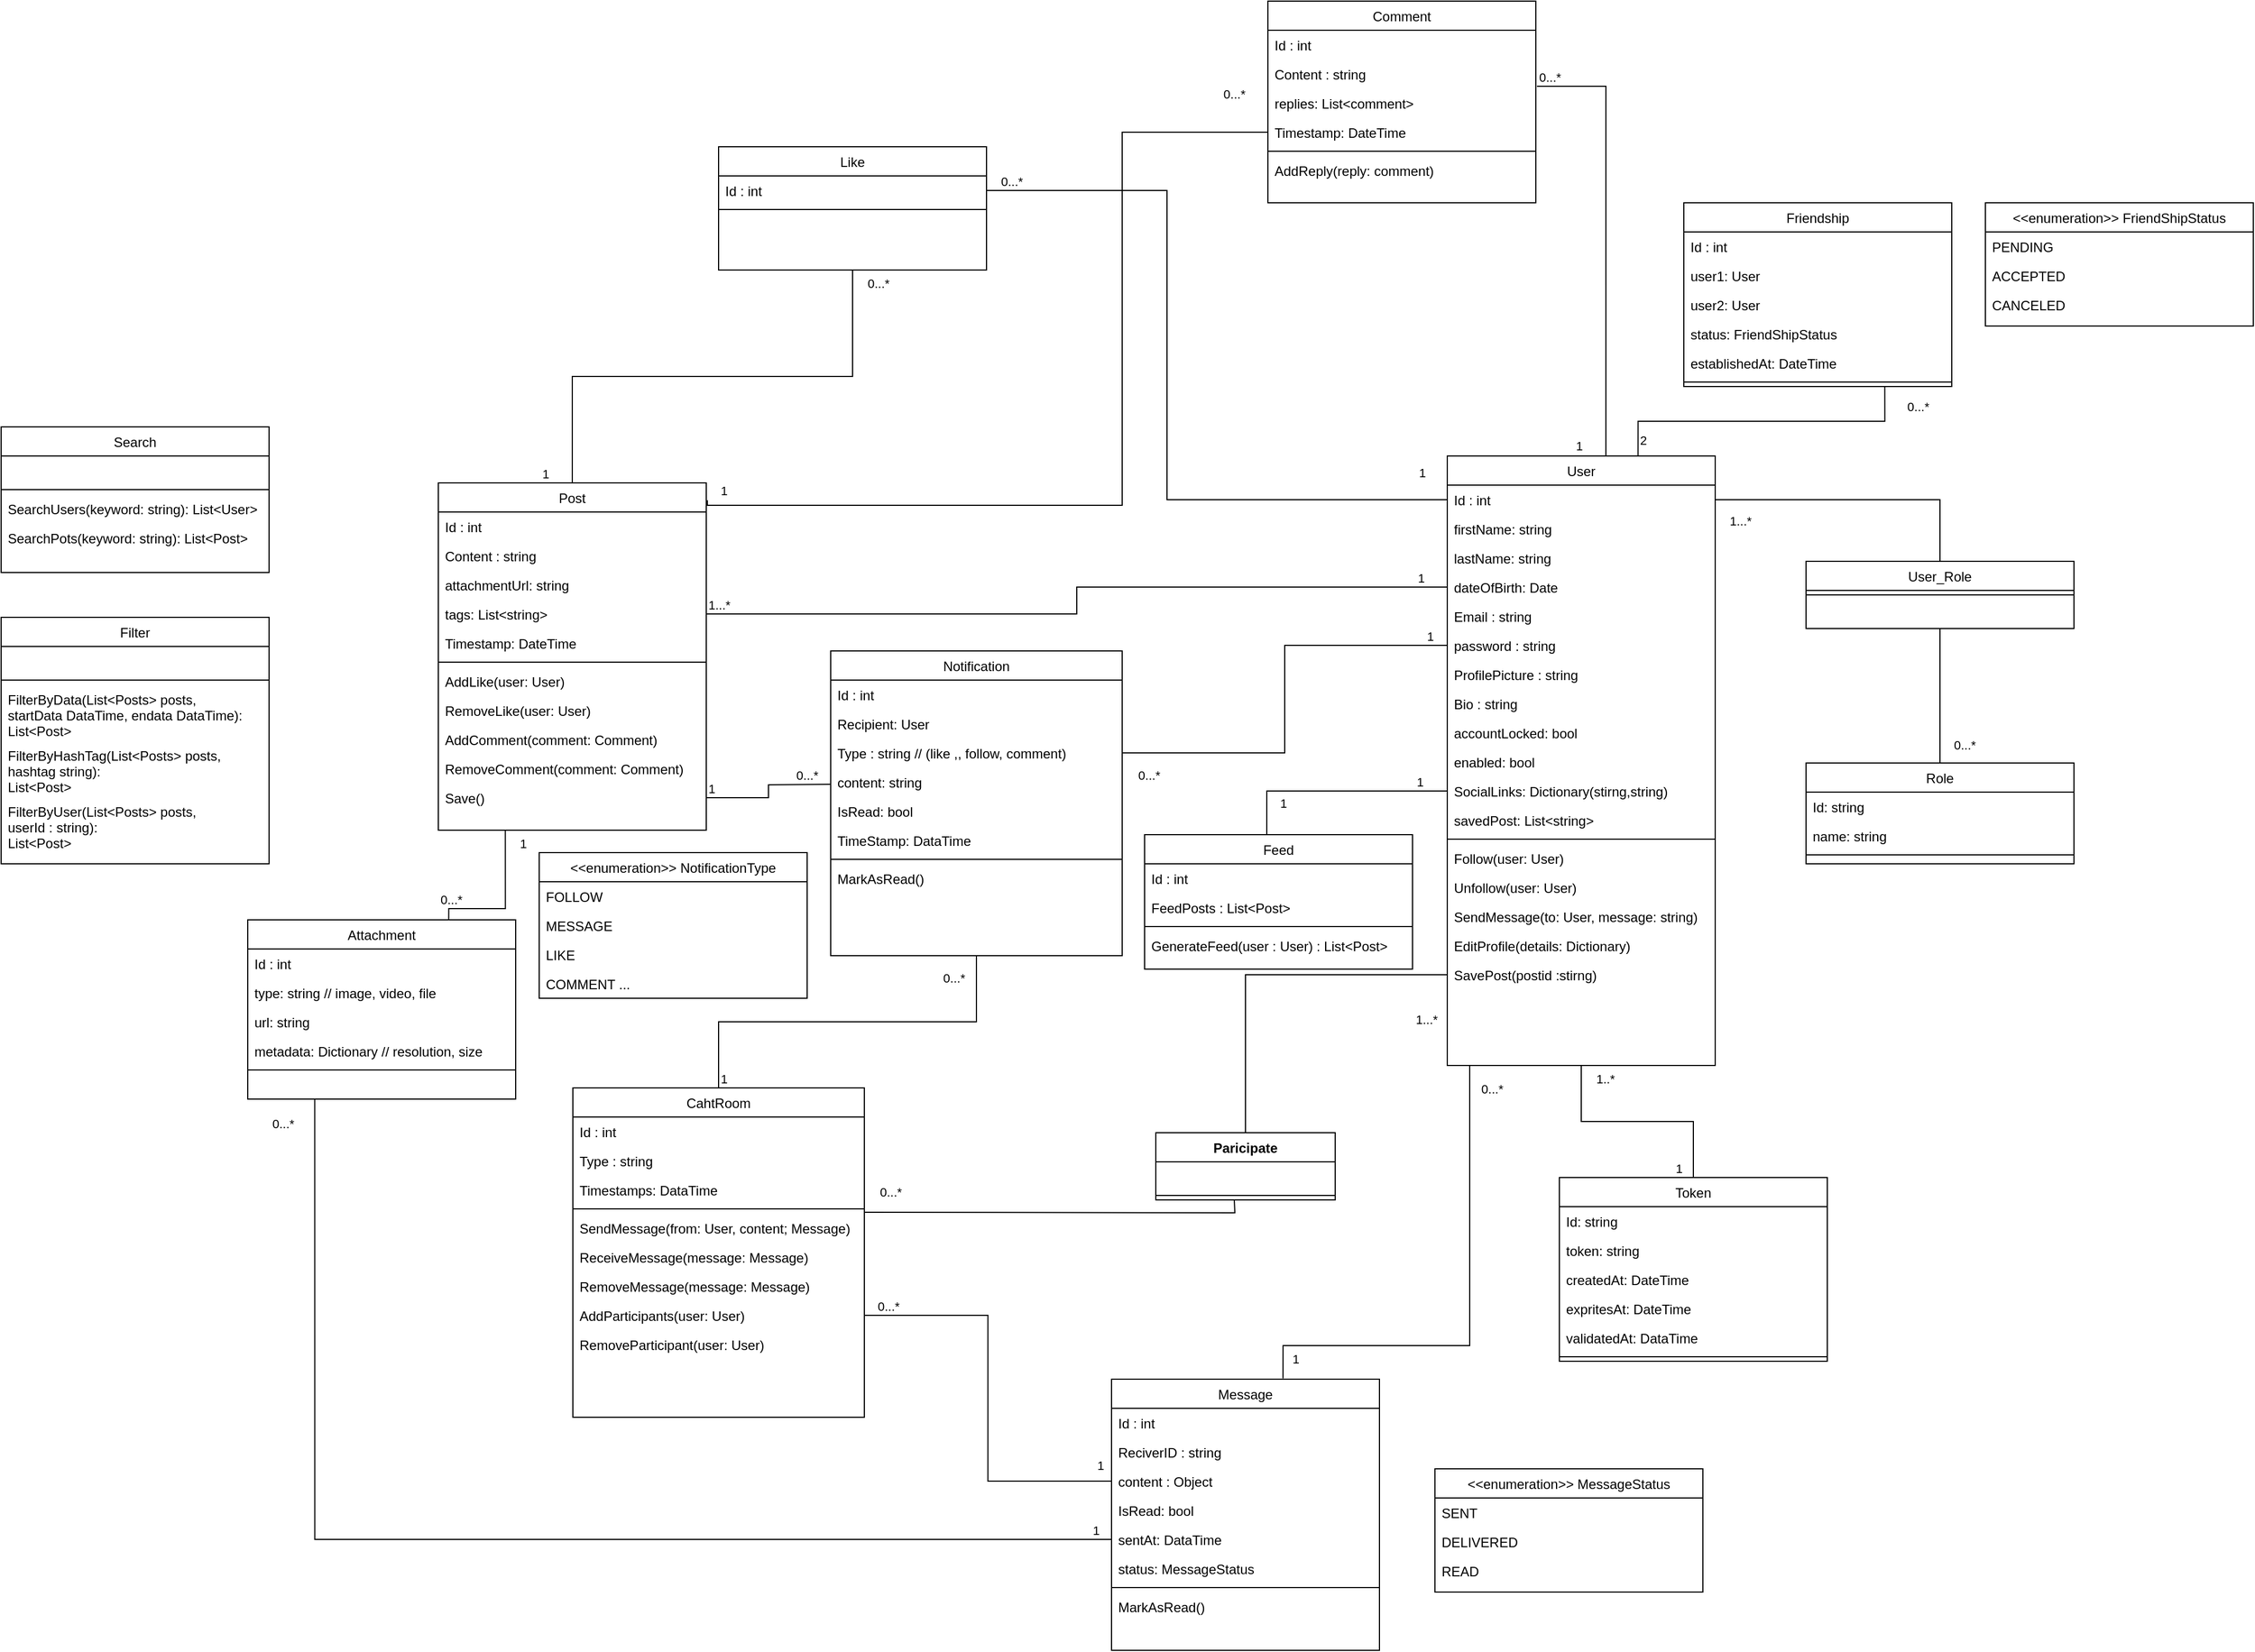 <mxfile version="24.6.4" type="device">
  <diagram id="C5RBs43oDa-KdzZeNtuy" name="Page-1">
    <mxGraphModel dx="2354" dy="1588" grid="1" gridSize="10" guides="1" tooltips="1" connect="1" arrows="1" fold="1" page="1" pageScale="1" pageWidth="827" pageHeight="1169" math="0" shadow="0">
      <root>
        <mxCell id="WIyWlLk6GJQsqaUBKTNV-0" />
        <mxCell id="WIyWlLk6GJQsqaUBKTNV-1" parent="WIyWlLk6GJQsqaUBKTNV-0" />
        <mxCell id="zkfFHV4jXpPFQw0GAbJ--0" value="User" style="swimlane;fontStyle=0;align=center;verticalAlign=top;childLayout=stackLayout;horizontal=1;startSize=26;horizontalStack=0;resizeParent=1;resizeLast=0;collapsible=1;marginBottom=0;rounded=0;shadow=0;strokeWidth=1;" parent="WIyWlLk6GJQsqaUBKTNV-1" vertex="1">
          <mxGeometry x="190" y="36" width="239" height="544" as="geometry">
            <mxRectangle x="230" y="140" width="160" height="26" as="alternateBounds" />
          </mxGeometry>
        </mxCell>
        <mxCell id="zkfFHV4jXpPFQw0GAbJ--1" value="Id : int" style="text;align=left;verticalAlign=top;spacingLeft=4;spacingRight=4;overflow=hidden;rotatable=0;points=[[0,0.5],[1,0.5]];portConstraint=eastwest;" parent="zkfFHV4jXpPFQw0GAbJ--0" vertex="1">
          <mxGeometry y="26" width="239" height="26" as="geometry" />
        </mxCell>
        <mxCell id="oME-vHjYG33nbW_-eXSs-125" value="firstName: string" style="text;align=left;verticalAlign=top;spacingLeft=4;spacingRight=4;overflow=hidden;rotatable=0;points=[[0,0.5],[1,0.5]];portConstraint=eastwest;rounded=0;shadow=0;html=0;" parent="zkfFHV4jXpPFQw0GAbJ--0" vertex="1">
          <mxGeometry y="52" width="239" height="26" as="geometry" />
        </mxCell>
        <mxCell id="oME-vHjYG33nbW_-eXSs-124" value="lastName: string" style="text;align=left;verticalAlign=top;spacingLeft=4;spacingRight=4;overflow=hidden;rotatable=0;points=[[0,0.5],[1,0.5]];portConstraint=eastwest;rounded=0;shadow=0;html=0;" parent="zkfFHV4jXpPFQw0GAbJ--0" vertex="1">
          <mxGeometry y="78" width="239" height="26" as="geometry" />
        </mxCell>
        <mxCell id="oME-vHjYG33nbW_-eXSs-126" value="dateOfBirth: Date" style="text;align=left;verticalAlign=top;spacingLeft=4;spacingRight=4;overflow=hidden;rotatable=0;points=[[0,0.5],[1,0.5]];portConstraint=eastwest;rounded=0;shadow=0;html=0;" parent="zkfFHV4jXpPFQw0GAbJ--0" vertex="1">
          <mxGeometry y="104" width="239" height="26" as="geometry" />
        </mxCell>
        <mxCell id="zkfFHV4jXpPFQw0GAbJ--3" value="Email : string " style="text;align=left;verticalAlign=top;spacingLeft=4;spacingRight=4;overflow=hidden;rotatable=0;points=[[0,0.5],[1,0.5]];portConstraint=eastwest;rounded=0;shadow=0;html=0;" parent="zkfFHV4jXpPFQw0GAbJ--0" vertex="1">
          <mxGeometry y="130" width="239" height="26" as="geometry" />
        </mxCell>
        <mxCell id="oME-vHjYG33nbW_-eXSs-2" value="password : string " style="text;align=left;verticalAlign=top;spacingLeft=4;spacingRight=4;overflow=hidden;rotatable=0;points=[[0,0.5],[1,0.5]];portConstraint=eastwest;rounded=0;shadow=0;html=0;" parent="zkfFHV4jXpPFQw0GAbJ--0" vertex="1">
          <mxGeometry y="156" width="239" height="26" as="geometry" />
        </mxCell>
        <mxCell id="oME-vHjYG33nbW_-eXSs-1" value="ProfilePicture : string " style="text;align=left;verticalAlign=top;spacingLeft=4;spacingRight=4;overflow=hidden;rotatable=0;points=[[0,0.5],[1,0.5]];portConstraint=eastwest;rounded=0;shadow=0;html=0;" parent="zkfFHV4jXpPFQw0GAbJ--0" vertex="1">
          <mxGeometry y="182" width="239" height="26" as="geometry" />
        </mxCell>
        <mxCell id="oME-vHjYG33nbW_-eXSs-0" value="Bio : string " style="text;align=left;verticalAlign=top;spacingLeft=4;spacingRight=4;overflow=hidden;rotatable=0;points=[[0,0.5],[1,0.5]];portConstraint=eastwest;rounded=0;shadow=0;html=0;" parent="zkfFHV4jXpPFQw0GAbJ--0" vertex="1">
          <mxGeometry y="208" width="239" height="26" as="geometry" />
        </mxCell>
        <mxCell id="oME-vHjYG33nbW_-eXSs-128" value="accountLocked: bool" style="text;align=left;verticalAlign=top;spacingLeft=4;spacingRight=4;overflow=hidden;rotatable=0;points=[[0,0.5],[1,0.5]];portConstraint=eastwest;rounded=0;shadow=0;html=0;" parent="zkfFHV4jXpPFQw0GAbJ--0" vertex="1">
          <mxGeometry y="234" width="239" height="26" as="geometry" />
        </mxCell>
        <mxCell id="oME-vHjYG33nbW_-eXSs-127" value="enabled: bool" style="text;align=left;verticalAlign=top;spacingLeft=4;spacingRight=4;overflow=hidden;rotatable=0;points=[[0,0.5],[1,0.5]];portConstraint=eastwest;rounded=0;shadow=0;html=0;" parent="zkfFHV4jXpPFQw0GAbJ--0" vertex="1">
          <mxGeometry y="260" width="239" height="26" as="geometry" />
        </mxCell>
        <mxCell id="oME-vHjYG33nbW_-eXSs-82" value="SocialLinks: Dictionary(stirng,string)" style="text;align=left;verticalAlign=top;spacingLeft=4;spacingRight=4;overflow=hidden;rotatable=0;points=[[0,0.5],[1,0.5]];portConstraint=eastwest;rounded=0;shadow=0;html=0;" parent="zkfFHV4jXpPFQw0GAbJ--0" vertex="1">
          <mxGeometry y="286" width="239" height="26" as="geometry" />
        </mxCell>
        <mxCell id="oME-vHjYG33nbW_-eXSs-99" value="savedPost: List&lt;string&gt;" style="text;align=left;verticalAlign=top;spacingLeft=4;spacingRight=4;overflow=hidden;rotatable=0;points=[[0,0.5],[1,0.5]];portConstraint=eastwest;rounded=0;shadow=0;html=0;" parent="zkfFHV4jXpPFQw0GAbJ--0" vertex="1">
          <mxGeometry y="312" width="239" height="26" as="geometry" />
        </mxCell>
        <mxCell id="zkfFHV4jXpPFQw0GAbJ--4" value="" style="line;html=1;strokeWidth=1;align=left;verticalAlign=middle;spacingTop=-1;spacingLeft=3;spacingRight=3;rotatable=0;labelPosition=right;points=[];portConstraint=eastwest;" parent="zkfFHV4jXpPFQw0GAbJ--0" vertex="1">
          <mxGeometry y="338" width="239" height="8" as="geometry" />
        </mxCell>
        <mxCell id="zkfFHV4jXpPFQw0GAbJ--5" value="Follow(user: User)" style="text;align=left;verticalAlign=top;spacingLeft=4;spacingRight=4;overflow=hidden;rotatable=0;points=[[0,0.5],[1,0.5]];portConstraint=eastwest;" parent="zkfFHV4jXpPFQw0GAbJ--0" vertex="1">
          <mxGeometry y="346" width="239" height="26" as="geometry" />
        </mxCell>
        <mxCell id="oME-vHjYG33nbW_-eXSs-6" value="Unfollow(user: User)" style="text;align=left;verticalAlign=top;spacingLeft=4;spacingRight=4;overflow=hidden;rotatable=0;points=[[0,0.5],[1,0.5]];portConstraint=eastwest;" parent="zkfFHV4jXpPFQw0GAbJ--0" vertex="1">
          <mxGeometry y="372" width="239" height="26" as="geometry" />
        </mxCell>
        <mxCell id="oME-vHjYG33nbW_-eXSs-5" value="SendMessage(to: User, message: string)" style="text;align=left;verticalAlign=top;spacingLeft=4;spacingRight=4;overflow=hidden;rotatable=0;points=[[0,0.5],[1,0.5]];portConstraint=eastwest;" parent="zkfFHV4jXpPFQw0GAbJ--0" vertex="1">
          <mxGeometry y="398" width="239" height="26" as="geometry" />
        </mxCell>
        <mxCell id="oME-vHjYG33nbW_-eXSs-4" value="EditProfile(details: Dictionary)" style="text;align=left;verticalAlign=top;spacingLeft=4;spacingRight=4;overflow=hidden;rotatable=0;points=[[0,0.5],[1,0.5]];portConstraint=eastwest;" parent="zkfFHV4jXpPFQw0GAbJ--0" vertex="1">
          <mxGeometry y="424" width="239" height="26" as="geometry" />
        </mxCell>
        <mxCell id="oME-vHjYG33nbW_-eXSs-3" value="SavePost(postid :stirng)" style="text;align=left;verticalAlign=top;spacingLeft=4;spacingRight=4;overflow=hidden;rotatable=0;points=[[0,0.5],[1,0.5]];portConstraint=eastwest;" parent="zkfFHV4jXpPFQw0GAbJ--0" vertex="1">
          <mxGeometry y="450" width="239" height="26" as="geometry" />
        </mxCell>
        <mxCell id="oME-vHjYG33nbW_-eXSs-7" value="Post" style="swimlane;fontStyle=0;align=center;verticalAlign=top;childLayout=stackLayout;horizontal=1;startSize=26;horizontalStack=0;resizeParent=1;resizeLast=0;collapsible=1;marginBottom=0;rounded=0;shadow=0;strokeWidth=1;" parent="WIyWlLk6GJQsqaUBKTNV-1" vertex="1">
          <mxGeometry x="-710" y="60" width="239" height="310" as="geometry">
            <mxRectangle x="230" y="140" width="160" height="26" as="alternateBounds" />
          </mxGeometry>
        </mxCell>
        <mxCell id="oME-vHjYG33nbW_-eXSs-8" value="Id : int" style="text;align=left;verticalAlign=top;spacingLeft=4;spacingRight=4;overflow=hidden;rotatable=0;points=[[0,0.5],[1,0.5]];portConstraint=eastwest;" parent="oME-vHjYG33nbW_-eXSs-7" vertex="1">
          <mxGeometry y="26" width="239" height="26" as="geometry" />
        </mxCell>
        <mxCell id="oME-vHjYG33nbW_-eXSs-10" value="Content : string" style="text;align=left;verticalAlign=top;spacingLeft=4;spacingRight=4;overflow=hidden;rotatable=0;points=[[0,0.5],[1,0.5]];portConstraint=eastwest;rounded=0;shadow=0;html=0;" parent="oME-vHjYG33nbW_-eXSs-7" vertex="1">
          <mxGeometry y="52" width="239" height="26" as="geometry" />
        </mxCell>
        <mxCell id="oME-vHjYG33nbW_-eXSs-84" value="attachmentUrl: string" style="text;align=left;verticalAlign=top;spacingLeft=4;spacingRight=4;overflow=hidden;rotatable=0;points=[[0,0.5],[1,0.5]];portConstraint=eastwest;rounded=0;shadow=0;html=0;" parent="oME-vHjYG33nbW_-eXSs-7" vertex="1">
          <mxGeometry y="78" width="239" height="26" as="geometry" />
        </mxCell>
        <mxCell id="oME-vHjYG33nbW_-eXSs-114" value="tags: List&lt;string&gt;" style="text;align=left;verticalAlign=top;spacingLeft=4;spacingRight=4;overflow=hidden;rotatable=0;points=[[0,0.5],[1,0.5]];portConstraint=eastwest;rounded=0;shadow=0;html=0;" parent="oME-vHjYG33nbW_-eXSs-7" vertex="1">
          <mxGeometry y="104" width="239" height="26" as="geometry" />
        </mxCell>
        <mxCell id="oME-vHjYG33nbW_-eXSs-12" value="Timestamp: DateTime" style="text;align=left;verticalAlign=top;spacingLeft=4;spacingRight=4;overflow=hidden;rotatable=0;points=[[0,0.5],[1,0.5]];portConstraint=eastwest;rounded=0;shadow=0;html=0;" parent="oME-vHjYG33nbW_-eXSs-7" vertex="1">
          <mxGeometry y="130" width="239" height="26" as="geometry" />
        </mxCell>
        <mxCell id="oME-vHjYG33nbW_-eXSs-14" value="" style="line;html=1;strokeWidth=1;align=left;verticalAlign=middle;spacingTop=-1;spacingLeft=3;spacingRight=3;rotatable=0;labelPosition=right;points=[];portConstraint=eastwest;" parent="oME-vHjYG33nbW_-eXSs-7" vertex="1">
          <mxGeometry y="156" width="239" height="8" as="geometry" />
        </mxCell>
        <mxCell id="oME-vHjYG33nbW_-eXSs-15" value="AddLike(user: User)" style="text;align=left;verticalAlign=top;spacingLeft=4;spacingRight=4;overflow=hidden;rotatable=0;points=[[0,0.5],[1,0.5]];portConstraint=eastwest;" parent="oME-vHjYG33nbW_-eXSs-7" vertex="1">
          <mxGeometry y="164" width="239" height="26" as="geometry" />
        </mxCell>
        <mxCell id="oME-vHjYG33nbW_-eXSs-95" value="RemoveLike(user: User)" style="text;align=left;verticalAlign=top;spacingLeft=4;spacingRight=4;overflow=hidden;rotatable=0;points=[[0,0.5],[1,0.5]];portConstraint=eastwest;" parent="oME-vHjYG33nbW_-eXSs-7" vertex="1">
          <mxGeometry y="190" width="239" height="26" as="geometry" />
        </mxCell>
        <mxCell id="oME-vHjYG33nbW_-eXSs-16" value="AddComment(comment: Comment)" style="text;align=left;verticalAlign=top;spacingLeft=4;spacingRight=4;overflow=hidden;rotatable=0;points=[[0,0.5],[1,0.5]];portConstraint=eastwest;" parent="oME-vHjYG33nbW_-eXSs-7" vertex="1">
          <mxGeometry y="216" width="239" height="26" as="geometry" />
        </mxCell>
        <mxCell id="oME-vHjYG33nbW_-eXSs-83" value="RemoveComment(comment: Comment)" style="text;align=left;verticalAlign=top;spacingLeft=4;spacingRight=4;overflow=hidden;rotatable=0;points=[[0,0.5],[1,0.5]];portConstraint=eastwest;" parent="oME-vHjYG33nbW_-eXSs-7" vertex="1">
          <mxGeometry y="242" width="239" height="26" as="geometry" />
        </mxCell>
        <mxCell id="oME-vHjYG33nbW_-eXSs-19" value="Save()" style="text;align=left;verticalAlign=top;spacingLeft=4;spacingRight=4;overflow=hidden;rotatable=0;points=[[0,0.5],[1,0.5]];portConstraint=eastwest;" parent="oME-vHjYG33nbW_-eXSs-7" vertex="1">
          <mxGeometry y="268" width="239" height="26" as="geometry" />
        </mxCell>
        <mxCell id="oME-vHjYG33nbW_-eXSs-20" value="Comment" style="swimlane;fontStyle=0;align=center;verticalAlign=top;childLayout=stackLayout;horizontal=1;startSize=26;horizontalStack=0;resizeParent=1;resizeLast=0;collapsible=1;marginBottom=0;rounded=0;shadow=0;strokeWidth=1;" parent="WIyWlLk6GJQsqaUBKTNV-1" vertex="1">
          <mxGeometry x="30" y="-370" width="239" height="180" as="geometry">
            <mxRectangle x="230" y="140" width="160" height="26" as="alternateBounds" />
          </mxGeometry>
        </mxCell>
        <mxCell id="oME-vHjYG33nbW_-eXSs-21" value="Id : int" style="text;align=left;verticalAlign=top;spacingLeft=4;spacingRight=4;overflow=hidden;rotatable=0;points=[[0,0.5],[1,0.5]];portConstraint=eastwest;" parent="oME-vHjYG33nbW_-eXSs-20" vertex="1">
          <mxGeometry y="26" width="239" height="26" as="geometry" />
        </mxCell>
        <mxCell id="oME-vHjYG33nbW_-eXSs-23" value="Content : string" style="text;align=left;verticalAlign=top;spacingLeft=4;spacingRight=4;overflow=hidden;rotatable=0;points=[[0,0.5],[1,0.5]];portConstraint=eastwest;rounded=0;shadow=0;html=0;" parent="oME-vHjYG33nbW_-eXSs-20" vertex="1">
          <mxGeometry y="52" width="239" height="26" as="geometry" />
        </mxCell>
        <mxCell id="oME-vHjYG33nbW_-eXSs-96" value="replies: List&lt;comment&gt;" style="text;align=left;verticalAlign=top;spacingLeft=4;spacingRight=4;overflow=hidden;rotatable=0;points=[[0,0.5],[1,0.5]];portConstraint=eastwest;rounded=0;shadow=0;html=0;" parent="oME-vHjYG33nbW_-eXSs-20" vertex="1">
          <mxGeometry y="78" width="239" height="26" as="geometry" />
        </mxCell>
        <mxCell id="oME-vHjYG33nbW_-eXSs-25" value="Timestamp: DateTime" style="text;align=left;verticalAlign=top;spacingLeft=4;spacingRight=4;overflow=hidden;rotatable=0;points=[[0,0.5],[1,0.5]];portConstraint=eastwest;rounded=0;shadow=0;html=0;" parent="oME-vHjYG33nbW_-eXSs-20" vertex="1">
          <mxGeometry y="104" width="239" height="26" as="geometry" />
        </mxCell>
        <mxCell id="oME-vHjYG33nbW_-eXSs-26" value="" style="line;html=1;strokeWidth=1;align=left;verticalAlign=middle;spacingTop=-1;spacingLeft=3;spacingRight=3;rotatable=0;labelPosition=right;points=[];portConstraint=eastwest;" parent="oME-vHjYG33nbW_-eXSs-20" vertex="1">
          <mxGeometry y="130" width="239" height="8" as="geometry" />
        </mxCell>
        <mxCell id="oME-vHjYG33nbW_-eXSs-98" value="AddReply(reply: comment)" style="text;align=left;verticalAlign=top;spacingLeft=4;spacingRight=4;overflow=hidden;rotatable=0;points=[[0,0.5],[1,0.5]];portConstraint=eastwest;rounded=0;shadow=0;html=0;" parent="oME-vHjYG33nbW_-eXSs-20" vertex="1">
          <mxGeometry y="138" width="239" height="26" as="geometry" />
        </mxCell>
        <mxCell id="oME-vHjYG33nbW_-eXSs-30" value="Like" style="swimlane;fontStyle=0;align=center;verticalAlign=top;childLayout=stackLayout;horizontal=1;startSize=26;horizontalStack=0;resizeParent=1;resizeLast=0;collapsible=1;marginBottom=0;rounded=0;shadow=0;strokeWidth=1;" parent="WIyWlLk6GJQsqaUBKTNV-1" vertex="1">
          <mxGeometry x="-460" y="-240" width="239" height="110" as="geometry">
            <mxRectangle x="230" y="140" width="160" height="26" as="alternateBounds" />
          </mxGeometry>
        </mxCell>
        <mxCell id="oME-vHjYG33nbW_-eXSs-31" value="Id : int" style="text;align=left;verticalAlign=top;spacingLeft=4;spacingRight=4;overflow=hidden;rotatable=0;points=[[0,0.5],[1,0.5]];portConstraint=eastwest;" parent="oME-vHjYG33nbW_-eXSs-30" vertex="1">
          <mxGeometry y="26" width="239" height="26" as="geometry" />
        </mxCell>
        <mxCell id="oME-vHjYG33nbW_-eXSs-35" value="" style="line;html=1;strokeWidth=1;align=left;verticalAlign=middle;spacingTop=-1;spacingLeft=3;spacingRight=3;rotatable=0;labelPosition=right;points=[];portConstraint=eastwest;" parent="oME-vHjYG33nbW_-eXSs-30" vertex="1">
          <mxGeometry y="52" width="239" height="8" as="geometry" />
        </mxCell>
        <mxCell id="oME-vHjYG33nbW_-eXSs-37" value="CahtRoom" style="swimlane;fontStyle=0;align=center;verticalAlign=top;childLayout=stackLayout;horizontal=1;startSize=26;horizontalStack=0;resizeParent=1;resizeLast=0;collapsible=1;marginBottom=0;rounded=0;shadow=0;strokeWidth=1;" parent="WIyWlLk6GJQsqaUBKTNV-1" vertex="1">
          <mxGeometry x="-590" y="600" width="260" height="294" as="geometry">
            <mxRectangle x="230" y="140" width="160" height="26" as="alternateBounds" />
          </mxGeometry>
        </mxCell>
        <mxCell id="oME-vHjYG33nbW_-eXSs-38" value="Id : int" style="text;align=left;verticalAlign=top;spacingLeft=4;spacingRight=4;overflow=hidden;rotatable=0;points=[[0,0.5],[1,0.5]];portConstraint=eastwest;" parent="oME-vHjYG33nbW_-eXSs-37" vertex="1">
          <mxGeometry y="26" width="260" height="26" as="geometry" />
        </mxCell>
        <mxCell id="oME-vHjYG33nbW_-eXSs-88" value="Type : string" style="text;align=left;verticalAlign=top;spacingLeft=4;spacingRight=4;overflow=hidden;rotatable=0;points=[[0,0.5],[1,0.5]];portConstraint=eastwest;rounded=0;shadow=0;html=0;" parent="oME-vHjYG33nbW_-eXSs-37" vertex="1">
          <mxGeometry y="52" width="260" height="26" as="geometry" />
        </mxCell>
        <mxCell id="oME-vHjYG33nbW_-eXSs-87" value="Timestamps: DataTime" style="text;align=left;verticalAlign=top;spacingLeft=4;spacingRight=4;overflow=hidden;rotatable=0;points=[[0,0.5],[1,0.5]];portConstraint=eastwest;rounded=0;shadow=0;html=0;" parent="oME-vHjYG33nbW_-eXSs-37" vertex="1">
          <mxGeometry y="78" width="260" height="26" as="geometry" />
        </mxCell>
        <mxCell id="oME-vHjYG33nbW_-eXSs-43" value="" style="line;html=1;strokeWidth=1;align=left;verticalAlign=middle;spacingTop=-1;spacingLeft=3;spacingRight=3;rotatable=0;labelPosition=right;points=[];portConstraint=eastwest;" parent="oME-vHjYG33nbW_-eXSs-37" vertex="1">
          <mxGeometry y="104" width="260" height="8" as="geometry" />
        </mxCell>
        <mxCell id="oME-vHjYG33nbW_-eXSs-44" value="SendMessage(from: User, content; Message)" style="text;align=left;verticalAlign=top;spacingLeft=4;spacingRight=4;overflow=hidden;rotatable=0;points=[[0,0.5],[1,0.5]];portConstraint=eastwest;" parent="oME-vHjYG33nbW_-eXSs-37" vertex="1">
          <mxGeometry y="112" width="260" height="26" as="geometry" />
        </mxCell>
        <mxCell id="oME-vHjYG33nbW_-eXSs-45" value="ReceiveMessage(message: Message)" style="text;align=left;verticalAlign=top;spacingLeft=4;spacingRight=4;overflow=hidden;rotatable=0;points=[[0,0.5],[1,0.5]];portConstraint=eastwest;" parent="oME-vHjYG33nbW_-eXSs-37" vertex="1">
          <mxGeometry y="138" width="260" height="26" as="geometry" />
        </mxCell>
        <mxCell id="oME-vHjYG33nbW_-eXSs-89" value="RemoveMessage(message: Message)" style="text;align=left;verticalAlign=top;spacingLeft=4;spacingRight=4;overflow=hidden;rotatable=0;points=[[0,0.5],[1,0.5]];portConstraint=eastwest;" parent="oME-vHjYG33nbW_-eXSs-37" vertex="1">
          <mxGeometry y="164" width="260" height="26" as="geometry" />
        </mxCell>
        <mxCell id="oME-vHjYG33nbW_-eXSs-90" value="AddParticipants(user: User)" style="text;align=left;verticalAlign=top;spacingLeft=4;spacingRight=4;overflow=hidden;rotatable=0;points=[[0,0.5],[1,0.5]];portConstraint=eastwest;" parent="oME-vHjYG33nbW_-eXSs-37" vertex="1">
          <mxGeometry y="190" width="260" height="26" as="geometry" />
        </mxCell>
        <mxCell id="oME-vHjYG33nbW_-eXSs-93" value="RemoveParticipant(user: User)" style="text;align=left;verticalAlign=top;spacingLeft=4;spacingRight=4;overflow=hidden;rotatable=0;points=[[0,0.5],[1,0.5]];portConstraint=eastwest;" parent="oME-vHjYG33nbW_-eXSs-37" vertex="1">
          <mxGeometry y="216" width="260" height="26" as="geometry" />
        </mxCell>
        <mxCell id="oME-vHjYG33nbW_-eXSs-47" value="Message" style="swimlane;fontStyle=0;align=center;verticalAlign=top;childLayout=stackLayout;horizontal=1;startSize=26;horizontalStack=0;resizeParent=1;resizeLast=0;collapsible=1;marginBottom=0;rounded=0;shadow=0;strokeWidth=1;" parent="WIyWlLk6GJQsqaUBKTNV-1" vertex="1">
          <mxGeometry x="-109.5" y="860" width="239" height="242" as="geometry">
            <mxRectangle x="230" y="140" width="160" height="26" as="alternateBounds" />
          </mxGeometry>
        </mxCell>
        <mxCell id="oME-vHjYG33nbW_-eXSs-48" value="Id : int" style="text;align=left;verticalAlign=top;spacingLeft=4;spacingRight=4;overflow=hidden;rotatable=0;points=[[0,0.5],[1,0.5]];portConstraint=eastwest;" parent="oME-vHjYG33nbW_-eXSs-47" vertex="1">
          <mxGeometry y="26" width="239" height="26" as="geometry" />
        </mxCell>
        <mxCell id="oME-vHjYG33nbW_-eXSs-85" value="ReciverID : string" style="text;align=left;verticalAlign=top;spacingLeft=4;spacingRight=4;overflow=hidden;rotatable=0;points=[[0,0.5],[1,0.5]];portConstraint=eastwest;rounded=0;shadow=0;html=0;" parent="oME-vHjYG33nbW_-eXSs-47" vertex="1">
          <mxGeometry y="52" width="239" height="26" as="geometry" />
        </mxCell>
        <mxCell id="oME-vHjYG33nbW_-eXSs-54" value="content : Object" style="text;align=left;verticalAlign=top;spacingLeft=4;spacingRight=4;overflow=hidden;rotatable=0;points=[[0,0.5],[1,0.5]];portConstraint=eastwest;" parent="oME-vHjYG33nbW_-eXSs-47" vertex="1">
          <mxGeometry y="78" width="239" height="26" as="geometry" />
        </mxCell>
        <mxCell id="oME-vHjYG33nbW_-eXSs-104" value="IsRead: bool" style="text;align=left;verticalAlign=top;spacingLeft=4;spacingRight=4;overflow=hidden;rotatable=0;points=[[0,0.5],[1,0.5]];portConstraint=eastwest;" parent="oME-vHjYG33nbW_-eXSs-47" vertex="1">
          <mxGeometry y="104" width="239" height="26" as="geometry" />
        </mxCell>
        <mxCell id="oME-vHjYG33nbW_-eXSs-53" value="sentAt: DataTime" style="text;align=left;verticalAlign=top;spacingLeft=4;spacingRight=4;overflow=hidden;rotatable=0;points=[[0,0.5],[1,0.5]];portConstraint=eastwest;" parent="oME-vHjYG33nbW_-eXSs-47" vertex="1">
          <mxGeometry y="130" width="239" height="26" as="geometry" />
        </mxCell>
        <mxCell id="oME-vHjYG33nbW_-eXSs-280" value="status: MessageStatus" style="text;align=left;verticalAlign=top;spacingLeft=4;spacingRight=4;overflow=hidden;rotatable=0;points=[[0,0.5],[1,0.5]];portConstraint=eastwest;" parent="oME-vHjYG33nbW_-eXSs-47" vertex="1">
          <mxGeometry y="156" width="239" height="26" as="geometry" />
        </mxCell>
        <mxCell id="oME-vHjYG33nbW_-eXSs-50" value="" style="line;html=1;strokeWidth=1;align=left;verticalAlign=middle;spacingTop=-1;spacingLeft=3;spacingRight=3;rotatable=0;labelPosition=right;points=[];portConstraint=eastwest;" parent="oME-vHjYG33nbW_-eXSs-47" vertex="1">
          <mxGeometry y="182" width="239" height="8" as="geometry" />
        </mxCell>
        <mxCell id="oME-vHjYG33nbW_-eXSs-105" value="MarkAsRead()" style="text;align=left;verticalAlign=top;spacingLeft=4;spacingRight=4;overflow=hidden;rotatable=0;points=[[0,0.5],[1,0.5]];portConstraint=eastwest;" parent="oME-vHjYG33nbW_-eXSs-47" vertex="1">
          <mxGeometry y="190" width="239" height="26" as="geometry" />
        </mxCell>
        <mxCell id="oME-vHjYG33nbW_-eXSs-55" value="Feed" style="swimlane;fontStyle=0;align=center;verticalAlign=top;childLayout=stackLayout;horizontal=1;startSize=26;horizontalStack=0;resizeParent=1;resizeLast=0;collapsible=1;marginBottom=0;rounded=0;shadow=0;strokeWidth=1;" parent="WIyWlLk6GJQsqaUBKTNV-1" vertex="1">
          <mxGeometry x="-80" y="374" width="239" height="120" as="geometry">
            <mxRectangle x="230" y="140" width="160" height="26" as="alternateBounds" />
          </mxGeometry>
        </mxCell>
        <mxCell id="oME-vHjYG33nbW_-eXSs-56" value="Id : int" style="text;align=left;verticalAlign=top;spacingLeft=4;spacingRight=4;overflow=hidden;rotatable=0;points=[[0,0.5],[1,0.5]];portConstraint=eastwest;" parent="oME-vHjYG33nbW_-eXSs-55" vertex="1">
          <mxGeometry y="26" width="239" height="26" as="geometry" />
        </mxCell>
        <mxCell id="oME-vHjYG33nbW_-eXSs-61" value="FeedPosts : List&lt;Post&gt;" style="text;align=left;verticalAlign=top;spacingLeft=4;spacingRight=4;overflow=hidden;rotatable=0;points=[[0,0.5],[1,0.5]];portConstraint=eastwest;rounded=0;shadow=0;html=0;" parent="oME-vHjYG33nbW_-eXSs-55" vertex="1">
          <mxGeometry y="52" width="239" height="26" as="geometry" />
        </mxCell>
        <mxCell id="oME-vHjYG33nbW_-eXSs-58" value="" style="line;html=1;strokeWidth=1;align=left;verticalAlign=middle;spacingTop=-1;spacingLeft=3;spacingRight=3;rotatable=0;labelPosition=right;points=[];portConstraint=eastwest;" parent="oME-vHjYG33nbW_-eXSs-55" vertex="1">
          <mxGeometry y="78" width="239" height="8" as="geometry" />
        </mxCell>
        <mxCell id="oME-vHjYG33nbW_-eXSs-59" value="GenerateFeed(user : User) : List&lt;Post&gt;" style="text;align=left;verticalAlign=top;spacingLeft=4;spacingRight=4;overflow=hidden;rotatable=0;points=[[0,0.5],[1,0.5]];portConstraint=eastwest;" parent="oME-vHjYG33nbW_-eXSs-55" vertex="1">
          <mxGeometry y="86" width="239" height="26" as="geometry" />
        </mxCell>
        <mxCell id="oME-vHjYG33nbW_-eXSs-62" value="Notification" style="swimlane;fontStyle=0;align=center;verticalAlign=top;childLayout=stackLayout;horizontal=1;startSize=26;horizontalStack=0;resizeParent=1;resizeLast=0;collapsible=1;marginBottom=0;rounded=0;shadow=0;strokeWidth=1;" parent="WIyWlLk6GJQsqaUBKTNV-1" vertex="1">
          <mxGeometry x="-360" y="210" width="260" height="272" as="geometry">
            <mxRectangle x="230" y="140" width="160" height="26" as="alternateBounds" />
          </mxGeometry>
        </mxCell>
        <mxCell id="oME-vHjYG33nbW_-eXSs-63" value="Id : int" style="text;align=left;verticalAlign=top;spacingLeft=4;spacingRight=4;overflow=hidden;rotatable=0;points=[[0,0.5],[1,0.5]];portConstraint=eastwest;" parent="oME-vHjYG33nbW_-eXSs-62" vertex="1">
          <mxGeometry y="26" width="260" height="26" as="geometry" />
        </mxCell>
        <mxCell id="oME-vHjYG33nbW_-eXSs-64" value="Recipient: User" style="text;align=left;verticalAlign=top;spacingLeft=4;spacingRight=4;overflow=hidden;rotatable=0;points=[[0,0.5],[1,0.5]];portConstraint=eastwest;rounded=0;shadow=0;html=0;" parent="oME-vHjYG33nbW_-eXSs-62" vertex="1">
          <mxGeometry y="52" width="260" height="26" as="geometry" />
        </mxCell>
        <mxCell id="oME-vHjYG33nbW_-eXSs-117" value="Type : string // (like ,, follow, comment)" style="text;align=left;verticalAlign=top;spacingLeft=4;spacingRight=4;overflow=hidden;rotatable=0;points=[[0,0.5],[1,0.5]];portConstraint=eastwest;rounded=0;shadow=0;html=0;" parent="oME-vHjYG33nbW_-eXSs-62" vertex="1">
          <mxGeometry y="78" width="260" height="26" as="geometry" />
        </mxCell>
        <mxCell id="oME-vHjYG33nbW_-eXSs-65" value="content: string" style="text;align=left;verticalAlign=top;spacingLeft=4;spacingRight=4;overflow=hidden;rotatable=0;points=[[0,0.5],[1,0.5]];portConstraint=eastwest;rounded=0;shadow=0;html=0;" parent="oME-vHjYG33nbW_-eXSs-62" vertex="1">
          <mxGeometry y="104" width="260" height="26" as="geometry" />
        </mxCell>
        <mxCell id="oME-vHjYG33nbW_-eXSs-68" value="IsRead: bool" style="text;align=left;verticalAlign=top;spacingLeft=4;spacingRight=4;overflow=hidden;rotatable=0;points=[[0,0.5],[1,0.5]];portConstraint=eastwest;rounded=0;shadow=0;html=0;" parent="oME-vHjYG33nbW_-eXSs-62" vertex="1">
          <mxGeometry y="130" width="260" height="26" as="geometry" />
        </mxCell>
        <mxCell id="oME-vHjYG33nbW_-eXSs-69" value="TimeStamp: DataTime" style="text;align=left;verticalAlign=top;spacingLeft=4;spacingRight=4;overflow=hidden;rotatable=0;points=[[0,0.5],[1,0.5]];portConstraint=eastwest;rounded=0;shadow=0;html=0;" parent="oME-vHjYG33nbW_-eXSs-62" vertex="1">
          <mxGeometry y="156" width="260" height="26" as="geometry" />
        </mxCell>
        <mxCell id="oME-vHjYG33nbW_-eXSs-66" value="" style="line;html=1;strokeWidth=1;align=left;verticalAlign=middle;spacingTop=-1;spacingLeft=3;spacingRight=3;rotatable=0;labelPosition=right;points=[];portConstraint=eastwest;" parent="oME-vHjYG33nbW_-eXSs-62" vertex="1">
          <mxGeometry y="182" width="260" height="8" as="geometry" />
        </mxCell>
        <mxCell id="oME-vHjYG33nbW_-eXSs-67" value="MarkAsRead()" style="text;align=left;verticalAlign=top;spacingLeft=4;spacingRight=4;overflow=hidden;rotatable=0;points=[[0,0.5],[1,0.5]];portConstraint=eastwest;" parent="oME-vHjYG33nbW_-eXSs-62" vertex="1">
          <mxGeometry y="190" width="260" height="26" as="geometry" />
        </mxCell>
        <mxCell id="oME-vHjYG33nbW_-eXSs-70" value="Search" style="swimlane;fontStyle=0;align=center;verticalAlign=top;childLayout=stackLayout;horizontal=1;startSize=26;horizontalStack=0;resizeParent=1;resizeLast=0;collapsible=1;marginBottom=0;rounded=0;shadow=0;strokeWidth=1;" parent="WIyWlLk6GJQsqaUBKTNV-1" vertex="1">
          <mxGeometry x="-1100" y="10" width="239" height="130" as="geometry">
            <mxRectangle x="230" y="140" width="160" height="26" as="alternateBounds" />
          </mxGeometry>
        </mxCell>
        <mxCell id="oME-vHjYG33nbW_-eXSs-79" style="text;align=left;verticalAlign=top;spacingLeft=4;spacingRight=4;overflow=hidden;rotatable=0;points=[[0,0.5],[1,0.5]];portConstraint=eastwest;" parent="oME-vHjYG33nbW_-eXSs-70" vertex="1">
          <mxGeometry y="26" width="239" height="26" as="geometry" />
        </mxCell>
        <mxCell id="oME-vHjYG33nbW_-eXSs-76" value="" style="line;html=1;strokeWidth=1;align=left;verticalAlign=middle;spacingTop=-1;spacingLeft=3;spacingRight=3;rotatable=0;labelPosition=right;points=[];portConstraint=eastwest;" parent="oME-vHjYG33nbW_-eXSs-70" vertex="1">
          <mxGeometry y="52" width="239" height="8" as="geometry" />
        </mxCell>
        <mxCell id="oME-vHjYG33nbW_-eXSs-77" value="SearchUsers(keyword: string): List&lt;User&gt;" style="text;align=left;verticalAlign=top;spacingLeft=4;spacingRight=4;overflow=hidden;rotatable=0;points=[[0,0.5],[1,0.5]];portConstraint=eastwest;" parent="oME-vHjYG33nbW_-eXSs-70" vertex="1">
          <mxGeometry y="60" width="239" height="26" as="geometry" />
        </mxCell>
        <mxCell id="oME-vHjYG33nbW_-eXSs-78" value="SearchPots(keyword: string): List&lt;Post&gt;" style="text;align=left;verticalAlign=top;spacingLeft=4;spacingRight=4;overflow=hidden;rotatable=0;points=[[0,0.5],[1,0.5]];portConstraint=eastwest;" parent="oME-vHjYG33nbW_-eXSs-70" vertex="1">
          <mxGeometry y="86" width="239" height="26" as="geometry" />
        </mxCell>
        <mxCell id="oME-vHjYG33nbW_-eXSs-106" value="Filter" style="swimlane;fontStyle=0;align=center;verticalAlign=top;childLayout=stackLayout;horizontal=1;startSize=26;horizontalStack=0;resizeParent=1;resizeLast=0;collapsible=1;marginBottom=0;rounded=0;shadow=0;strokeWidth=1;" parent="WIyWlLk6GJQsqaUBKTNV-1" vertex="1">
          <mxGeometry x="-1100" y="180" width="239" height="220" as="geometry">
            <mxRectangle x="230" y="140" width="160" height="26" as="alternateBounds" />
          </mxGeometry>
        </mxCell>
        <mxCell id="oME-vHjYG33nbW_-eXSs-107" style="text;align=left;verticalAlign=top;spacingLeft=4;spacingRight=4;overflow=hidden;rotatable=0;points=[[0,0.5],[1,0.5]];portConstraint=eastwest;" parent="oME-vHjYG33nbW_-eXSs-106" vertex="1">
          <mxGeometry y="26" width="239" height="26" as="geometry" />
        </mxCell>
        <mxCell id="oME-vHjYG33nbW_-eXSs-108" value="" style="line;html=1;strokeWidth=1;align=left;verticalAlign=middle;spacingTop=-1;spacingLeft=3;spacingRight=3;rotatable=0;labelPosition=right;points=[];portConstraint=eastwest;" parent="oME-vHjYG33nbW_-eXSs-106" vertex="1">
          <mxGeometry y="52" width="239" height="8" as="geometry" />
        </mxCell>
        <mxCell id="oME-vHjYG33nbW_-eXSs-110" value="FilterByData(List&lt;Posts&gt; posts, &#xa;startData DataTime, endata DataTime):&#xa;List&lt;Post&gt;" style="text;align=left;verticalAlign=top;spacingLeft=4;spacingRight=4;overflow=hidden;rotatable=0;points=[[0,0.5],[1,0.5]];portConstraint=eastwest;" parent="oME-vHjYG33nbW_-eXSs-106" vertex="1">
          <mxGeometry y="60" width="239" height="50" as="geometry" />
        </mxCell>
        <mxCell id="oME-vHjYG33nbW_-eXSs-111" value="FilterByHashTag(List&lt;Posts&gt; posts, &#xa;hashtag string):&#xa;List&lt;Post&gt;" style="text;align=left;verticalAlign=top;spacingLeft=4;spacingRight=4;overflow=hidden;rotatable=0;points=[[0,0.5],[1,0.5]];portConstraint=eastwest;" parent="oME-vHjYG33nbW_-eXSs-106" vertex="1">
          <mxGeometry y="110" width="239" height="50" as="geometry" />
        </mxCell>
        <mxCell id="oME-vHjYG33nbW_-eXSs-113" value="FilterByUser(List&lt;Posts&gt; posts, &#xa;userId : string):&#xa;List&lt;Post&gt;" style="text;align=left;verticalAlign=top;spacingLeft=4;spacingRight=4;overflow=hidden;rotatable=0;points=[[0,0.5],[1,0.5]];portConstraint=eastwest;" parent="oME-vHjYG33nbW_-eXSs-106" vertex="1">
          <mxGeometry y="160" width="239" height="60" as="geometry" />
        </mxCell>
        <mxCell id="oME-vHjYG33nbW_-eXSs-129" value="User_Role" style="swimlane;fontStyle=0;align=center;verticalAlign=top;childLayout=stackLayout;horizontal=1;startSize=26;horizontalStack=0;resizeParent=1;resizeLast=0;collapsible=1;marginBottom=0;rounded=0;shadow=0;strokeWidth=1;" parent="WIyWlLk6GJQsqaUBKTNV-1" vertex="1">
          <mxGeometry x="510" y="130" width="239" height="60" as="geometry">
            <mxRectangle x="230" y="140" width="160" height="26" as="alternateBounds" />
          </mxGeometry>
        </mxCell>
        <mxCell id="oME-vHjYG33nbW_-eXSs-132" value="" style="line;html=1;strokeWidth=1;align=left;verticalAlign=middle;spacingTop=-1;spacingLeft=3;spacingRight=3;rotatable=0;labelPosition=right;points=[];portConstraint=eastwest;" parent="oME-vHjYG33nbW_-eXSs-129" vertex="1">
          <mxGeometry y="26" width="239" height="8" as="geometry" />
        </mxCell>
        <mxCell id="oME-vHjYG33nbW_-eXSs-133" value="Role" style="swimlane;fontStyle=0;align=center;verticalAlign=top;childLayout=stackLayout;horizontal=1;startSize=26;horizontalStack=0;resizeParent=1;resizeLast=0;collapsible=1;marginBottom=0;rounded=0;shadow=0;strokeWidth=1;" parent="WIyWlLk6GJQsqaUBKTNV-1" vertex="1">
          <mxGeometry x="510" y="310" width="239" height="90" as="geometry">
            <mxRectangle x="230" y="140" width="160" height="26" as="alternateBounds" />
          </mxGeometry>
        </mxCell>
        <mxCell id="oME-vHjYG33nbW_-eXSs-137" value="Id: string" style="text;align=left;verticalAlign=top;spacingLeft=4;spacingRight=4;overflow=hidden;rotatable=0;points=[[0,0.5],[1,0.5]];portConstraint=eastwest;rounded=0;shadow=0;html=0;" parent="oME-vHjYG33nbW_-eXSs-133" vertex="1">
          <mxGeometry y="26" width="239" height="26" as="geometry" />
        </mxCell>
        <mxCell id="oME-vHjYG33nbW_-eXSs-138" value="name: string" style="text;align=left;verticalAlign=top;spacingLeft=4;spacingRight=4;overflow=hidden;rotatable=0;points=[[0,0.5],[1,0.5]];portConstraint=eastwest;rounded=0;shadow=0;html=0;" parent="oME-vHjYG33nbW_-eXSs-133" vertex="1">
          <mxGeometry y="52" width="239" height="26" as="geometry" />
        </mxCell>
        <mxCell id="oME-vHjYG33nbW_-eXSs-135" style="line;html=1;strokeWidth=1;align=left;verticalAlign=middle;spacingTop=-1;spacingLeft=3;spacingRight=3;rotatable=0;labelPosition=right;points=[];portConstraint=eastwest;" parent="oME-vHjYG33nbW_-eXSs-133" vertex="1">
          <mxGeometry y="78" width="239" height="8" as="geometry" />
        </mxCell>
        <mxCell id="oME-vHjYG33nbW_-eXSs-139" value="Token" style="swimlane;fontStyle=0;align=center;verticalAlign=top;childLayout=stackLayout;horizontal=1;startSize=26;horizontalStack=0;resizeParent=1;resizeLast=0;collapsible=1;marginBottom=0;rounded=0;shadow=0;strokeWidth=1;" parent="WIyWlLk6GJQsqaUBKTNV-1" vertex="1">
          <mxGeometry x="290" y="680" width="239" height="164" as="geometry">
            <mxRectangle x="230" y="140" width="160" height="26" as="alternateBounds" />
          </mxGeometry>
        </mxCell>
        <mxCell id="oME-vHjYG33nbW_-eXSs-140" value="Id: string" style="text;align=left;verticalAlign=top;spacingLeft=4;spacingRight=4;overflow=hidden;rotatable=0;points=[[0,0.5],[1,0.5]];portConstraint=eastwest;rounded=0;shadow=0;html=0;" parent="oME-vHjYG33nbW_-eXSs-139" vertex="1">
          <mxGeometry y="26" width="239" height="26" as="geometry" />
        </mxCell>
        <mxCell id="oME-vHjYG33nbW_-eXSs-141" value="token: string" style="text;align=left;verticalAlign=top;spacingLeft=4;spacingRight=4;overflow=hidden;rotatable=0;points=[[0,0.5],[1,0.5]];portConstraint=eastwest;rounded=0;shadow=0;html=0;" parent="oME-vHjYG33nbW_-eXSs-139" vertex="1">
          <mxGeometry y="52" width="239" height="26" as="geometry" />
        </mxCell>
        <mxCell id="oME-vHjYG33nbW_-eXSs-145" value="createdAt: DateTime" style="text;align=left;verticalAlign=top;spacingLeft=4;spacingRight=4;overflow=hidden;rotatable=0;points=[[0,0.5],[1,0.5]];portConstraint=eastwest;rounded=0;shadow=0;html=0;" parent="oME-vHjYG33nbW_-eXSs-139" vertex="1">
          <mxGeometry y="78" width="239" height="26" as="geometry" />
        </mxCell>
        <mxCell id="oME-vHjYG33nbW_-eXSs-144" value="expritesAt: DateTime" style="text;align=left;verticalAlign=top;spacingLeft=4;spacingRight=4;overflow=hidden;rotatable=0;points=[[0,0.5],[1,0.5]];portConstraint=eastwest;rounded=0;shadow=0;html=0;" parent="oME-vHjYG33nbW_-eXSs-139" vertex="1">
          <mxGeometry y="104" width="239" height="26" as="geometry" />
        </mxCell>
        <mxCell id="oME-vHjYG33nbW_-eXSs-143" value="validatedAt: DataTime" style="text;align=left;verticalAlign=top;spacingLeft=4;spacingRight=4;overflow=hidden;rotatable=0;points=[[0,0.5],[1,0.5]];portConstraint=eastwest;rounded=0;shadow=0;html=0;" parent="oME-vHjYG33nbW_-eXSs-139" vertex="1">
          <mxGeometry y="130" width="239" height="26" as="geometry" />
        </mxCell>
        <mxCell id="oME-vHjYG33nbW_-eXSs-142" style="line;html=1;strokeWidth=1;align=left;verticalAlign=middle;spacingTop=-1;spacingLeft=3;spacingRight=3;rotatable=0;labelPosition=right;points=[];portConstraint=eastwest;" parent="oME-vHjYG33nbW_-eXSs-139" vertex="1">
          <mxGeometry y="156" width="239" height="8" as="geometry" />
        </mxCell>
        <mxCell id="oME-vHjYG33nbW_-eXSs-146" value="" style="endArrow=none;html=1;edgeStyle=orthogonalEdgeStyle;rounded=0;exitX=1;exitY=0.5;exitDx=0;exitDy=0;entryX=0.5;entryY=0;entryDx=0;entryDy=0;" parent="WIyWlLk6GJQsqaUBKTNV-1" source="zkfFHV4jXpPFQw0GAbJ--1" target="oME-vHjYG33nbW_-eXSs-129" edge="1">
          <mxGeometry relative="1" as="geometry">
            <mxPoint x="330" y="470" as="sourcePoint" />
            <mxPoint x="490" y="470" as="targetPoint" />
          </mxGeometry>
        </mxCell>
        <mxCell id="oME-vHjYG33nbW_-eXSs-150" value="" style="endArrow=none;html=1;edgeStyle=orthogonalEdgeStyle;rounded=0;exitX=0.5;exitY=1;exitDx=0;exitDy=0;entryX=0.5;entryY=0;entryDx=0;entryDy=0;" parent="WIyWlLk6GJQsqaUBKTNV-1" source="oME-vHjYG33nbW_-eXSs-129" target="oME-vHjYG33nbW_-eXSs-133" edge="1">
          <mxGeometry relative="1" as="geometry">
            <mxPoint x="590" y="250" as="sourcePoint" />
            <mxPoint x="750" y="250" as="targetPoint" />
          </mxGeometry>
        </mxCell>
        <mxCell id="oME-vHjYG33nbW_-eXSs-156" value="&lt;span style=&quot;font-size: 11px; text-wrap: nowrap; background-color: rgb(255, 255, 255);&quot;&gt;1...*&lt;/span&gt;" style="text;whiteSpace=wrap;html=1;" parent="WIyWlLk6GJQsqaUBKTNV-1" vertex="1">
          <mxGeometry x="440" y="80" width="60" height="40" as="geometry" />
        </mxCell>
        <mxCell id="oME-vHjYG33nbW_-eXSs-157" value="&lt;span style=&quot;font-size: 11px; text-wrap: nowrap; background-color: rgb(255, 255, 255);&quot;&gt;0...*&lt;/span&gt;" style="text;whiteSpace=wrap;html=1;" parent="WIyWlLk6GJQsqaUBKTNV-1" vertex="1">
          <mxGeometry x="640" y="280" width="60" height="40" as="geometry" />
        </mxCell>
        <mxCell id="oME-vHjYG33nbW_-eXSs-158" value="" style="endArrow=none;html=1;edgeStyle=orthogonalEdgeStyle;rounded=0;entryX=0.5;entryY=0;entryDx=0;entryDy=0;exitX=0.5;exitY=1;exitDx=0;exitDy=0;" parent="WIyWlLk6GJQsqaUBKTNV-1" source="zkfFHV4jXpPFQw0GAbJ--0" target="oME-vHjYG33nbW_-eXSs-139" edge="1">
          <mxGeometry relative="1" as="geometry">
            <mxPoint x="300" y="620" as="sourcePoint" />
            <mxPoint x="520" y="430" as="targetPoint" />
          </mxGeometry>
        </mxCell>
        <mxCell id="oME-vHjYG33nbW_-eXSs-159" value="1..*" style="edgeLabel;resizable=0;html=1;align=left;verticalAlign=bottom;" parent="oME-vHjYG33nbW_-eXSs-158" connectable="0" vertex="1">
          <mxGeometry x="-1" relative="1" as="geometry">
            <mxPoint x="11" y="20" as="offset" />
          </mxGeometry>
        </mxCell>
        <mxCell id="oME-vHjYG33nbW_-eXSs-160" value="1" style="edgeLabel;resizable=0;html=1;align=right;verticalAlign=bottom;" parent="oME-vHjYG33nbW_-eXSs-158" connectable="0" vertex="1">
          <mxGeometry x="1" relative="1" as="geometry">
            <mxPoint x="-9" as="offset" />
          </mxGeometry>
        </mxCell>
        <mxCell id="oME-vHjYG33nbW_-eXSs-165" value="" style="endArrow=none;html=1;edgeStyle=orthogonalEdgeStyle;rounded=0;entryX=0;entryY=0.5;entryDx=0;entryDy=0;exitX=1;exitY=0.5;exitDx=0;exitDy=0;" parent="WIyWlLk6GJQsqaUBKTNV-1" source="oME-vHjYG33nbW_-eXSs-114" target="oME-vHjYG33nbW_-eXSs-126" edge="1">
          <mxGeometry relative="1" as="geometry">
            <mxPoint x="-220" y="179" as="sourcePoint" />
            <mxPoint x="-20.5" y="100" as="targetPoint" />
          </mxGeometry>
        </mxCell>
        <mxCell id="oME-vHjYG33nbW_-eXSs-166" value="1...*" style="edgeLabel;resizable=0;html=1;align=left;verticalAlign=bottom;" parent="oME-vHjYG33nbW_-eXSs-165" connectable="0" vertex="1">
          <mxGeometry x="-1" relative="1" as="geometry" />
        </mxCell>
        <mxCell id="oME-vHjYG33nbW_-eXSs-167" value="1" style="edgeLabel;resizable=0;html=1;align=right;verticalAlign=bottom;" parent="oME-vHjYG33nbW_-eXSs-165" connectable="0" vertex="1">
          <mxGeometry x="1" relative="1" as="geometry">
            <mxPoint x="-20" as="offset" />
          </mxGeometry>
        </mxCell>
        <mxCell id="oME-vHjYG33nbW_-eXSs-173" value="" style="endArrow=none;html=1;edgeStyle=orthogonalEdgeStyle;rounded=0;exitX=0.456;exitY=0;exitDx=0;exitDy=0;exitPerimeter=0;entryX=0;entryY=0.5;entryDx=0;entryDy=0;" parent="WIyWlLk6GJQsqaUBKTNV-1" source="oME-vHjYG33nbW_-eXSs-55" target="oME-vHjYG33nbW_-eXSs-82" edge="1">
          <mxGeometry relative="1" as="geometry">
            <mxPoint x="-60" y="360" as="sourcePoint" />
            <mxPoint x="100" y="360" as="targetPoint" />
          </mxGeometry>
        </mxCell>
        <mxCell id="oME-vHjYG33nbW_-eXSs-174" value="1" style="edgeLabel;resizable=0;html=1;align=left;verticalAlign=bottom;" parent="oME-vHjYG33nbW_-eXSs-173" connectable="0" vertex="1">
          <mxGeometry x="-1" relative="1" as="geometry">
            <mxPoint x="10" y="-20" as="offset" />
          </mxGeometry>
        </mxCell>
        <mxCell id="oME-vHjYG33nbW_-eXSs-175" value="1" style="edgeLabel;resizable=0;html=1;align=right;verticalAlign=bottom;" parent="oME-vHjYG33nbW_-eXSs-173" connectable="0" vertex="1">
          <mxGeometry x="1" relative="1" as="geometry">
            <mxPoint x="-20" as="offset" />
          </mxGeometry>
        </mxCell>
        <mxCell id="oME-vHjYG33nbW_-eXSs-177" value="" style="endArrow=none;html=1;edgeStyle=orthogonalEdgeStyle;rounded=0;exitX=0.5;exitY=1;exitDx=0;exitDy=0;entryX=0.5;entryY=0;entryDx=0;entryDy=0;" parent="WIyWlLk6GJQsqaUBKTNV-1" source="oME-vHjYG33nbW_-eXSs-30" target="oME-vHjYG33nbW_-eXSs-7" edge="1">
          <mxGeometry relative="1" as="geometry">
            <mxPoint x="-720" y="160" as="sourcePoint" />
            <mxPoint x="-460" y="160" as="targetPoint" />
          </mxGeometry>
        </mxCell>
        <mxCell id="oME-vHjYG33nbW_-eXSs-178" value="0...*" style="edgeLabel;resizable=0;html=1;align=left;verticalAlign=bottom;" parent="oME-vHjYG33nbW_-eXSs-177" connectable="0" vertex="1">
          <mxGeometry x="-1" relative="1" as="geometry">
            <mxPoint x="11" y="20" as="offset" />
          </mxGeometry>
        </mxCell>
        <mxCell id="oME-vHjYG33nbW_-eXSs-179" value="1" style="edgeLabel;resizable=0;html=1;align=right;verticalAlign=bottom;" parent="oME-vHjYG33nbW_-eXSs-177" connectable="0" vertex="1">
          <mxGeometry x="1" relative="1" as="geometry">
            <mxPoint x="-20" as="offset" />
          </mxGeometry>
        </mxCell>
        <mxCell id="oME-vHjYG33nbW_-eXSs-181" value="" style="endArrow=none;html=1;edgeStyle=orthogonalEdgeStyle;rounded=0;exitX=1;exitY=0.5;exitDx=0;exitDy=0;entryX=0;entryY=0.5;entryDx=0;entryDy=0;" parent="WIyWlLk6GJQsqaUBKTNV-1" source="oME-vHjYG33nbW_-eXSs-31" target="zkfFHV4jXpPFQw0GAbJ--1" edge="1">
          <mxGeometry relative="1" as="geometry">
            <mxPoint x="-160" y="-20" as="sourcePoint" />
            <mxPoint y="-20" as="targetPoint" />
            <Array as="points">
              <mxPoint x="-60" y="-201" />
              <mxPoint x="-60" y="75" />
            </Array>
          </mxGeometry>
        </mxCell>
        <mxCell id="oME-vHjYG33nbW_-eXSs-182" value="0...*" style="edgeLabel;resizable=0;html=1;align=left;verticalAlign=bottom;" parent="oME-vHjYG33nbW_-eXSs-181" connectable="0" vertex="1">
          <mxGeometry x="-1" relative="1" as="geometry">
            <mxPoint x="11" as="offset" />
          </mxGeometry>
        </mxCell>
        <mxCell id="oME-vHjYG33nbW_-eXSs-183" value="1" style="edgeLabel;resizable=0;html=1;align=right;verticalAlign=bottom;" parent="oME-vHjYG33nbW_-eXSs-181" connectable="0" vertex="1">
          <mxGeometry x="1" relative="1" as="geometry">
            <mxPoint x="-19" y="-16" as="offset" />
          </mxGeometry>
        </mxCell>
        <mxCell id="oME-vHjYG33nbW_-eXSs-184" value="" style="endArrow=none;html=1;edgeStyle=orthogonalEdgeStyle;rounded=0;entryX=0;entryY=0.5;entryDx=0;entryDy=0;exitX=1.004;exitY=0.05;exitDx=0;exitDy=0;exitPerimeter=0;" parent="WIyWlLk6GJQsqaUBKTNV-1" source="oME-vHjYG33nbW_-eXSs-7" edge="1">
          <mxGeometry relative="1" as="geometry">
            <mxPoint x="-320" y="-160" as="sourcePoint" />
            <mxPoint x="30" y="-279" as="targetPoint" />
            <Array as="points">
              <mxPoint x="-100" y="80" />
              <mxPoint x="-100" y="-253" />
            </Array>
          </mxGeometry>
        </mxCell>
        <mxCell id="oME-vHjYG33nbW_-eXSs-185" value="1" style="edgeLabel;resizable=0;html=1;align=left;verticalAlign=bottom;" parent="oME-vHjYG33nbW_-eXSs-184" connectable="0" vertex="1">
          <mxGeometry x="-1" relative="1" as="geometry">
            <mxPoint x="10" as="offset" />
          </mxGeometry>
        </mxCell>
        <mxCell id="oME-vHjYG33nbW_-eXSs-186" value="0...*" style="edgeLabel;resizable=0;html=1;align=right;verticalAlign=bottom;" parent="oME-vHjYG33nbW_-eXSs-184" connectable="0" vertex="1">
          <mxGeometry x="1" relative="1" as="geometry">
            <mxPoint x="-20" as="offset" />
          </mxGeometry>
        </mxCell>
        <mxCell id="oME-vHjYG33nbW_-eXSs-187" value="" style="endArrow=none;html=1;edgeStyle=orthogonalEdgeStyle;rounded=0;entryX=0.592;entryY=0;entryDx=0;entryDy=0;entryPerimeter=0;" parent="WIyWlLk6GJQsqaUBKTNV-1" target="zkfFHV4jXpPFQw0GAbJ--0" edge="1">
          <mxGeometry relative="1" as="geometry">
            <mxPoint x="270" y="-294" as="sourcePoint" />
            <mxPoint x="330" y="30" as="targetPoint" />
            <Array as="points">
              <mxPoint x="332" y="-294" />
            </Array>
          </mxGeometry>
        </mxCell>
        <mxCell id="oME-vHjYG33nbW_-eXSs-188" value="0...*" style="edgeLabel;resizable=0;html=1;align=left;verticalAlign=bottom;" parent="oME-vHjYG33nbW_-eXSs-187" connectable="0" vertex="1">
          <mxGeometry x="-1" relative="1" as="geometry" />
        </mxCell>
        <mxCell id="oME-vHjYG33nbW_-eXSs-189" value="1" style="edgeLabel;resizable=0;html=1;align=right;verticalAlign=bottom;" parent="oME-vHjYG33nbW_-eXSs-187" connectable="0" vertex="1">
          <mxGeometry x="1" relative="1" as="geometry">
            <mxPoint x="-20" as="offset" />
          </mxGeometry>
        </mxCell>
        <mxCell id="oME-vHjYG33nbW_-eXSs-196" value="Paricipate" style="swimlane;fontStyle=1;align=center;verticalAlign=top;childLayout=stackLayout;horizontal=1;startSize=26;horizontalStack=0;resizeParent=1;resizeParentMax=0;resizeLast=0;collapsible=1;marginBottom=0;whiteSpace=wrap;html=1;" parent="WIyWlLk6GJQsqaUBKTNV-1" vertex="1">
          <mxGeometry x="-70" y="640" width="160" height="60" as="geometry" />
        </mxCell>
        <mxCell id="oME-vHjYG33nbW_-eXSs-200" style="text;strokeColor=none;fillColor=none;align=left;verticalAlign=top;spacingLeft=4;spacingRight=4;overflow=hidden;rotatable=0;points=[[0,0.5],[1,0.5]];portConstraint=eastwest;whiteSpace=wrap;html=1;" parent="oME-vHjYG33nbW_-eXSs-196" vertex="1">
          <mxGeometry y="26" width="160" height="26" as="geometry" />
        </mxCell>
        <mxCell id="oME-vHjYG33nbW_-eXSs-198" value="" style="line;strokeWidth=1;fillColor=none;align=left;verticalAlign=middle;spacingTop=-1;spacingLeft=3;spacingRight=3;rotatable=0;labelPosition=right;points=[];portConstraint=eastwest;strokeColor=inherit;" parent="oME-vHjYG33nbW_-eXSs-196" vertex="1">
          <mxGeometry y="52" width="160" height="8" as="geometry" />
        </mxCell>
        <mxCell id="oME-vHjYG33nbW_-eXSs-202" value="" style="endArrow=none;html=1;edgeStyle=orthogonalEdgeStyle;rounded=0;" parent="WIyWlLk6GJQsqaUBKTNV-1" edge="1">
          <mxGeometry relative="1" as="geometry">
            <mxPoint x="-330" y="711" as="sourcePoint" />
            <mxPoint y="700" as="targetPoint" />
          </mxGeometry>
        </mxCell>
        <mxCell id="oME-vHjYG33nbW_-eXSs-203" value="0...*" style="edgeLabel;resizable=0;html=1;align=left;verticalAlign=bottom;" parent="oME-vHjYG33nbW_-eXSs-202" connectable="0" vertex="1">
          <mxGeometry x="-1" relative="1" as="geometry">
            <mxPoint x="12" y="-10" as="offset" />
          </mxGeometry>
        </mxCell>
        <mxCell id="oME-vHjYG33nbW_-eXSs-205" value="" style="endArrow=none;html=1;edgeStyle=orthogonalEdgeStyle;rounded=0;exitX=0.5;exitY=0;exitDx=0;exitDy=0;entryX=0;entryY=0.5;entryDx=0;entryDy=0;" parent="WIyWlLk6GJQsqaUBKTNV-1" source="oME-vHjYG33nbW_-eXSs-196" target="oME-vHjYG33nbW_-eXSs-3" edge="1">
          <mxGeometry relative="1" as="geometry">
            <mxPoint x="-40" y="619" as="sourcePoint" />
            <mxPoint x="122" y="549" as="targetPoint" />
          </mxGeometry>
        </mxCell>
        <mxCell id="oME-vHjYG33nbW_-eXSs-206" value="1...*" style="edgeLabel;resizable=0;html=1;align=left;verticalAlign=bottom;" parent="oME-vHjYG33nbW_-eXSs-205" connectable="0" vertex="1">
          <mxGeometry x="-1" relative="1" as="geometry">
            <mxPoint x="150" y="-93" as="offset" />
          </mxGeometry>
        </mxCell>
        <mxCell id="oME-vHjYG33nbW_-eXSs-213" value="" style="endArrow=none;html=1;edgeStyle=orthogonalEdgeStyle;rounded=0;exitX=1;exitY=0.5;exitDx=0;exitDy=0;" parent="WIyWlLk6GJQsqaUBKTNV-1" source="oME-vHjYG33nbW_-eXSs-90" target="oME-vHjYG33nbW_-eXSs-54" edge="1">
          <mxGeometry relative="1" as="geometry">
            <mxPoint x="-260" y="780" as="sourcePoint" />
            <mxPoint x="-100" y="780" as="targetPoint" />
          </mxGeometry>
        </mxCell>
        <mxCell id="oME-vHjYG33nbW_-eXSs-214" value="0...*" style="edgeLabel;resizable=0;html=1;align=left;verticalAlign=bottom;" parent="oME-vHjYG33nbW_-eXSs-213" connectable="0" vertex="1">
          <mxGeometry x="-1" relative="1" as="geometry">
            <mxPoint x="10" as="offset" />
          </mxGeometry>
        </mxCell>
        <mxCell id="oME-vHjYG33nbW_-eXSs-215" value="1" style="edgeLabel;resizable=0;html=1;align=right;verticalAlign=bottom;" parent="oME-vHjYG33nbW_-eXSs-213" connectable="0" vertex="1">
          <mxGeometry x="1" relative="1" as="geometry">
            <mxPoint x="-6" y="-6" as="offset" />
          </mxGeometry>
        </mxCell>
        <mxCell id="oME-vHjYG33nbW_-eXSs-216" value="" style="endArrow=none;html=1;edgeStyle=orthogonalEdgeStyle;rounded=0;exitX=0.64;exitY=-0.003;exitDx=0;exitDy=0;exitPerimeter=0;" parent="WIyWlLk6GJQsqaUBKTNV-1" source="oME-vHjYG33nbW_-eXSs-47" edge="1">
          <mxGeometry relative="1" as="geometry">
            <mxPoint x="-80" y="720" as="sourcePoint" />
            <mxPoint x="210" y="580" as="targetPoint" />
            <Array as="points">
              <mxPoint x="44" y="830" />
              <mxPoint x="210" y="830" />
            </Array>
          </mxGeometry>
        </mxCell>
        <mxCell id="oME-vHjYG33nbW_-eXSs-217" value="1" style="edgeLabel;resizable=0;html=1;align=left;verticalAlign=bottom;" parent="oME-vHjYG33nbW_-eXSs-216" connectable="0" vertex="1">
          <mxGeometry x="-1" relative="1" as="geometry">
            <mxPoint x="7" y="-9" as="offset" />
          </mxGeometry>
        </mxCell>
        <mxCell id="oME-vHjYG33nbW_-eXSs-218" value="0...*" style="edgeLabel;resizable=0;html=1;align=right;verticalAlign=bottom;" parent="oME-vHjYG33nbW_-eXSs-216" connectable="0" vertex="1">
          <mxGeometry x="1" relative="1" as="geometry">
            <mxPoint x="30" y="30" as="offset" />
          </mxGeometry>
        </mxCell>
        <mxCell id="oME-vHjYG33nbW_-eXSs-220" value="" style="endArrow=none;html=1;edgeStyle=orthogonalEdgeStyle;rounded=0;exitX=0;exitY=0.5;exitDx=0;exitDy=0;entryX=1;entryY=0.5;entryDx=0;entryDy=0;" parent="WIyWlLk6GJQsqaUBKTNV-1" source="oME-vHjYG33nbW_-eXSs-2" target="oME-vHjYG33nbW_-eXSs-117" edge="1">
          <mxGeometry relative="1" as="geometry">
            <mxPoint x="330" y="-80" as="sourcePoint" />
            <mxPoint x="616" y="-110" as="targetPoint" />
          </mxGeometry>
        </mxCell>
        <mxCell id="oME-vHjYG33nbW_-eXSs-221" value="1" style="edgeLabel;resizable=0;html=1;align=left;verticalAlign=bottom;" parent="oME-vHjYG33nbW_-eXSs-220" connectable="0" vertex="1">
          <mxGeometry x="-1" relative="1" as="geometry">
            <mxPoint x="-20" as="offset" />
          </mxGeometry>
        </mxCell>
        <mxCell id="oME-vHjYG33nbW_-eXSs-222" value="0...*" style="edgeLabel;resizable=0;html=1;align=right;verticalAlign=bottom;" parent="oME-vHjYG33nbW_-eXSs-220" connectable="0" vertex="1">
          <mxGeometry x="1" relative="1" as="geometry">
            <mxPoint x="34" y="28" as="offset" />
          </mxGeometry>
        </mxCell>
        <mxCell id="oME-vHjYG33nbW_-eXSs-237" value="" style="endArrow=none;html=1;edgeStyle=orthogonalEdgeStyle;rounded=0;exitX=1;exitY=0.5;exitDx=0;exitDy=0;entryX=0;entryY=0.5;entryDx=0;entryDy=0;" parent="WIyWlLk6GJQsqaUBKTNV-1" source="oME-vHjYG33nbW_-eXSs-19" edge="1">
          <mxGeometry relative="1" as="geometry">
            <mxPoint x="-490" y="380" as="sourcePoint" />
            <mxPoint x="-360" y="329" as="targetPoint" />
          </mxGeometry>
        </mxCell>
        <mxCell id="oME-vHjYG33nbW_-eXSs-238" value="1" style="edgeLabel;resizable=0;html=1;align=left;verticalAlign=bottom;" parent="oME-vHjYG33nbW_-eXSs-237" connectable="0" vertex="1">
          <mxGeometry x="-1" relative="1" as="geometry" />
        </mxCell>
        <mxCell id="oME-vHjYG33nbW_-eXSs-239" value="0...*" style="edgeLabel;resizable=0;html=1;align=right;verticalAlign=bottom;" parent="oME-vHjYG33nbW_-eXSs-237" connectable="0" vertex="1">
          <mxGeometry x="1" relative="1" as="geometry">
            <mxPoint x="-10" as="offset" />
          </mxGeometry>
        </mxCell>
        <mxCell id="oME-vHjYG33nbW_-eXSs-240" value="" style="endArrow=none;html=1;edgeStyle=orthogonalEdgeStyle;rounded=0;exitX=0.5;exitY=0;exitDx=0;exitDy=0;entryX=0.5;entryY=1;entryDx=0;entryDy=0;" parent="WIyWlLk6GJQsqaUBKTNV-1" source="oME-vHjYG33nbW_-eXSs-37" target="oME-vHjYG33nbW_-eXSs-62" edge="1">
          <mxGeometry relative="1" as="geometry">
            <mxPoint x="-430" y="570" as="sourcePoint" />
            <mxPoint x="-270" y="570" as="targetPoint" />
          </mxGeometry>
        </mxCell>
        <mxCell id="oME-vHjYG33nbW_-eXSs-241" value="1" style="edgeLabel;resizable=0;html=1;align=left;verticalAlign=bottom;" parent="oME-vHjYG33nbW_-eXSs-240" connectable="0" vertex="1">
          <mxGeometry x="-1" relative="1" as="geometry" />
        </mxCell>
        <mxCell id="oME-vHjYG33nbW_-eXSs-242" value="0...*" style="edgeLabel;resizable=0;html=1;align=right;verticalAlign=bottom;" parent="oME-vHjYG33nbW_-eXSs-240" connectable="0" vertex="1">
          <mxGeometry x="1" relative="1" as="geometry">
            <mxPoint x="-10" y="28" as="offset" />
          </mxGeometry>
        </mxCell>
        <mxCell id="oME-vHjYG33nbW_-eXSs-243" value="Attachment" style="swimlane;fontStyle=0;align=center;verticalAlign=top;childLayout=stackLayout;horizontal=1;startSize=26;horizontalStack=0;resizeParent=1;resizeLast=0;collapsible=1;marginBottom=0;rounded=0;shadow=0;strokeWidth=1;" parent="WIyWlLk6GJQsqaUBKTNV-1" vertex="1">
          <mxGeometry x="-880" y="450" width="239" height="160" as="geometry">
            <mxRectangle x="230" y="140" width="160" height="26" as="alternateBounds" />
          </mxGeometry>
        </mxCell>
        <mxCell id="oME-vHjYG33nbW_-eXSs-244" value="Id : int" style="text;align=left;verticalAlign=top;spacingLeft=4;spacingRight=4;overflow=hidden;rotatable=0;points=[[0,0.5],[1,0.5]];portConstraint=eastwest;" parent="oME-vHjYG33nbW_-eXSs-243" vertex="1">
          <mxGeometry y="26" width="239" height="26" as="geometry" />
        </mxCell>
        <mxCell id="oME-vHjYG33nbW_-eXSs-245" value="type: string // image, video, file" style="text;align=left;verticalAlign=top;spacingLeft=4;spacingRight=4;overflow=hidden;rotatable=0;points=[[0,0.5],[1,0.5]];portConstraint=eastwest;rounded=0;shadow=0;html=0;" parent="oME-vHjYG33nbW_-eXSs-243" vertex="1">
          <mxGeometry y="52" width="239" height="26" as="geometry" />
        </mxCell>
        <mxCell id="oME-vHjYG33nbW_-eXSs-246" value="url: string" style="text;align=left;verticalAlign=top;spacingLeft=4;spacingRight=4;overflow=hidden;rotatable=0;points=[[0,0.5],[1,0.5]];portConstraint=eastwest;rounded=0;shadow=0;html=0;" parent="oME-vHjYG33nbW_-eXSs-243" vertex="1">
          <mxGeometry y="78" width="239" height="26" as="geometry" />
        </mxCell>
        <mxCell id="oME-vHjYG33nbW_-eXSs-247" value="metadata: Dictionary // resolution, size" style="text;align=left;verticalAlign=top;spacingLeft=4;spacingRight=4;overflow=hidden;rotatable=0;points=[[0,0.5],[1,0.5]];portConstraint=eastwest;rounded=0;shadow=0;html=0;" parent="oME-vHjYG33nbW_-eXSs-243" vertex="1">
          <mxGeometry y="104" width="239" height="26" as="geometry" />
        </mxCell>
        <mxCell id="oME-vHjYG33nbW_-eXSs-249" value="" style="line;html=1;strokeWidth=1;align=left;verticalAlign=middle;spacingTop=-1;spacingLeft=3;spacingRight=3;rotatable=0;labelPosition=right;points=[];portConstraint=eastwest;" parent="oME-vHjYG33nbW_-eXSs-243" vertex="1">
          <mxGeometry y="130" width="239" height="8" as="geometry" />
        </mxCell>
        <mxCell id="oME-vHjYG33nbW_-eXSs-255" value="" style="endArrow=none;html=1;edgeStyle=orthogonalEdgeStyle;rounded=0;exitX=0.75;exitY=0;exitDx=0;exitDy=0;entryX=0.25;entryY=1;entryDx=0;entryDy=0;" parent="WIyWlLk6GJQsqaUBKTNV-1" source="oME-vHjYG33nbW_-eXSs-243" target="oME-vHjYG33nbW_-eXSs-7" edge="1">
          <mxGeometry relative="1" as="geometry">
            <mxPoint x="-740" y="-60" as="sourcePoint" />
            <mxPoint x="-650" y="30" as="targetPoint" />
            <Array as="points">
              <mxPoint x="-701" y="440" />
              <mxPoint x="-650" y="440" />
            </Array>
          </mxGeometry>
        </mxCell>
        <mxCell id="oME-vHjYG33nbW_-eXSs-256" value="0...*" style="edgeLabel;resizable=0;html=1;align=left;verticalAlign=bottom;" parent="oME-vHjYG33nbW_-eXSs-255" connectable="0" vertex="1">
          <mxGeometry x="-1" relative="1" as="geometry">
            <mxPoint x="-9" y="-10" as="offset" />
          </mxGeometry>
        </mxCell>
        <mxCell id="oME-vHjYG33nbW_-eXSs-257" value="1" style="edgeLabel;resizable=0;html=1;align=right;verticalAlign=bottom;" parent="oME-vHjYG33nbW_-eXSs-255" connectable="0" vertex="1">
          <mxGeometry x="1" relative="1" as="geometry">
            <mxPoint x="20" y="20" as="offset" />
          </mxGeometry>
        </mxCell>
        <mxCell id="oME-vHjYG33nbW_-eXSs-258" value="Friendship" style="swimlane;fontStyle=0;align=center;verticalAlign=top;childLayout=stackLayout;horizontal=1;startSize=26;horizontalStack=0;resizeParent=1;resizeLast=0;collapsible=1;marginBottom=0;rounded=0;shadow=0;strokeWidth=1;" parent="WIyWlLk6GJQsqaUBKTNV-1" vertex="1">
          <mxGeometry x="401" y="-190" width="239" height="164" as="geometry">
            <mxRectangle x="230" y="140" width="160" height="26" as="alternateBounds" />
          </mxGeometry>
        </mxCell>
        <mxCell id="oME-vHjYG33nbW_-eXSs-259" value="Id : int" style="text;align=left;verticalAlign=top;spacingLeft=4;spacingRight=4;overflow=hidden;rotatable=0;points=[[0,0.5],[1,0.5]];portConstraint=eastwest;" parent="oME-vHjYG33nbW_-eXSs-258" vertex="1">
          <mxGeometry y="26" width="239" height="26" as="geometry" />
        </mxCell>
        <mxCell id="oME-vHjYG33nbW_-eXSs-260" value="user1: User" style="text;align=left;verticalAlign=top;spacingLeft=4;spacingRight=4;overflow=hidden;rotatable=0;points=[[0,0.5],[1,0.5]];portConstraint=eastwest;rounded=0;shadow=0;html=0;" parent="oME-vHjYG33nbW_-eXSs-258" vertex="1">
          <mxGeometry y="52" width="239" height="26" as="geometry" />
        </mxCell>
        <mxCell id="oME-vHjYG33nbW_-eXSs-261" value="user2: User" style="text;align=left;verticalAlign=top;spacingLeft=4;spacingRight=4;overflow=hidden;rotatable=0;points=[[0,0.5],[1,0.5]];portConstraint=eastwest;rounded=0;shadow=0;html=0;" parent="oME-vHjYG33nbW_-eXSs-258" vertex="1">
          <mxGeometry y="78" width="239" height="26" as="geometry" />
        </mxCell>
        <mxCell id="oME-vHjYG33nbW_-eXSs-262" value="status: FriendShipStatus" style="text;align=left;verticalAlign=top;spacingLeft=4;spacingRight=4;overflow=hidden;rotatable=0;points=[[0,0.5],[1,0.5]];portConstraint=eastwest;rounded=0;shadow=0;html=0;" parent="oME-vHjYG33nbW_-eXSs-258" vertex="1">
          <mxGeometry y="104" width="239" height="26" as="geometry" />
        </mxCell>
        <mxCell id="oME-vHjYG33nbW_-eXSs-264" value="establishedAt: DateTime" style="text;align=left;verticalAlign=top;spacingLeft=4;spacingRight=4;overflow=hidden;rotatable=0;points=[[0,0.5],[1,0.5]];portConstraint=eastwest;rounded=0;shadow=0;html=0;" parent="oME-vHjYG33nbW_-eXSs-258" vertex="1">
          <mxGeometry y="130" width="239" height="26" as="geometry" />
        </mxCell>
        <mxCell id="oME-vHjYG33nbW_-eXSs-263" value="" style="line;html=1;strokeWidth=1;align=left;verticalAlign=middle;spacingTop=-1;spacingLeft=3;spacingRight=3;rotatable=0;labelPosition=right;points=[];portConstraint=eastwest;" parent="oME-vHjYG33nbW_-eXSs-258" vertex="1">
          <mxGeometry y="156" width="239" height="8" as="geometry" />
        </mxCell>
        <mxCell id="oME-vHjYG33nbW_-eXSs-265" value="" style="endArrow=none;html=1;edgeStyle=orthogonalEdgeStyle;rounded=0;exitX=0.712;exitY=-0.001;exitDx=0;exitDy=0;exitPerimeter=0;entryX=0.75;entryY=1;entryDx=0;entryDy=0;" parent="WIyWlLk6GJQsqaUBKTNV-1" source="zkfFHV4jXpPFQw0GAbJ--0" target="oME-vHjYG33nbW_-eXSs-258" edge="1">
          <mxGeometry relative="1" as="geometry">
            <mxPoint x="350" y="-10" as="sourcePoint" />
            <mxPoint x="510" y="-10" as="targetPoint" />
          </mxGeometry>
        </mxCell>
        <mxCell id="oME-vHjYG33nbW_-eXSs-266" value="2" style="edgeLabel;resizable=0;html=1;align=left;verticalAlign=bottom;" parent="oME-vHjYG33nbW_-eXSs-265" connectable="0" vertex="1">
          <mxGeometry x="-1" relative="1" as="geometry">
            <mxPoint y="-5" as="offset" />
          </mxGeometry>
        </mxCell>
        <mxCell id="oME-vHjYG33nbW_-eXSs-267" value="0...*" style="edgeLabel;resizable=0;html=1;align=right;verticalAlign=bottom;" parent="oME-vHjYG33nbW_-eXSs-265" connectable="0" vertex="1">
          <mxGeometry x="1" relative="1" as="geometry">
            <mxPoint x="40" y="26" as="offset" />
          </mxGeometry>
        </mxCell>
        <mxCell id="oME-vHjYG33nbW_-eXSs-271" value="&lt;&lt;enumeration&gt;&gt; MessageStatus" style="swimlane;fontStyle=0;align=center;verticalAlign=top;childLayout=stackLayout;horizontal=1;startSize=26;horizontalStack=0;resizeParent=1;resizeLast=0;collapsible=1;marginBottom=0;rounded=0;shadow=0;strokeWidth=1;" parent="WIyWlLk6GJQsqaUBKTNV-1" vertex="1">
          <mxGeometry x="179" y="940" width="239" height="110" as="geometry">
            <mxRectangle x="230" y="140" width="160" height="26" as="alternateBounds" />
          </mxGeometry>
        </mxCell>
        <mxCell id="oME-vHjYG33nbW_-eXSs-272" value="SENT" style="text;align=left;verticalAlign=top;spacingLeft=4;spacingRight=4;overflow=hidden;rotatable=0;points=[[0,0.5],[1,0.5]];portConstraint=eastwest;" parent="oME-vHjYG33nbW_-eXSs-271" vertex="1">
          <mxGeometry y="26" width="239" height="26" as="geometry" />
        </mxCell>
        <mxCell id="oME-vHjYG33nbW_-eXSs-273" value="DELIVERED" style="text;align=left;verticalAlign=top;spacingLeft=4;spacingRight=4;overflow=hidden;rotatable=0;points=[[0,0.5],[1,0.5]];portConstraint=eastwest;rounded=0;shadow=0;html=0;" parent="oME-vHjYG33nbW_-eXSs-271" vertex="1">
          <mxGeometry y="52" width="239" height="26" as="geometry" />
        </mxCell>
        <mxCell id="oME-vHjYG33nbW_-eXSs-274" value="READ" style="text;align=left;verticalAlign=top;spacingLeft=4;spacingRight=4;overflow=hidden;rotatable=0;points=[[0,0.5],[1,0.5]];portConstraint=eastwest;" parent="oME-vHjYG33nbW_-eXSs-271" vertex="1">
          <mxGeometry y="78" width="239" height="26" as="geometry" />
        </mxCell>
        <mxCell id="oME-vHjYG33nbW_-eXSs-281" value="" style="endArrow=none;html=1;edgeStyle=orthogonalEdgeStyle;rounded=0;exitX=0.25;exitY=1;exitDx=0;exitDy=0;entryX=0;entryY=0.5;entryDx=0;entryDy=0;" parent="WIyWlLk6GJQsqaUBKTNV-1" source="oME-vHjYG33nbW_-eXSs-243" target="oME-vHjYG33nbW_-eXSs-53" edge="1">
          <mxGeometry relative="1" as="geometry">
            <mxPoint x="-450" y="730" as="sourcePoint" />
            <mxPoint x="-290" y="730" as="targetPoint" />
          </mxGeometry>
        </mxCell>
        <mxCell id="oME-vHjYG33nbW_-eXSs-282" value="0...*" style="edgeLabel;resizable=0;html=1;align=left;verticalAlign=bottom;" parent="oME-vHjYG33nbW_-eXSs-281" connectable="0" vertex="1">
          <mxGeometry x="-1" relative="1" as="geometry">
            <mxPoint x="-40" y="30" as="offset" />
          </mxGeometry>
        </mxCell>
        <mxCell id="oME-vHjYG33nbW_-eXSs-283" value="1" style="edgeLabel;resizable=0;html=1;align=right;verticalAlign=bottom;" parent="oME-vHjYG33nbW_-eXSs-281" connectable="0" vertex="1">
          <mxGeometry x="1" relative="1" as="geometry">
            <mxPoint x="-10" as="offset" />
          </mxGeometry>
        </mxCell>
        <mxCell id="oME-vHjYG33nbW_-eXSs-285" value="&lt;&lt;enumeration&gt;&gt; FriendShipStatus" style="swimlane;fontStyle=0;align=center;verticalAlign=top;childLayout=stackLayout;horizontal=1;startSize=26;horizontalStack=0;resizeParent=1;resizeLast=0;collapsible=1;marginBottom=0;rounded=0;shadow=0;strokeWidth=1;" parent="WIyWlLk6GJQsqaUBKTNV-1" vertex="1">
          <mxGeometry x="670" y="-190" width="239" height="110" as="geometry">
            <mxRectangle x="230" y="140" width="160" height="26" as="alternateBounds" />
          </mxGeometry>
        </mxCell>
        <mxCell id="oME-vHjYG33nbW_-eXSs-286" value="PENDING" style="text;align=left;verticalAlign=top;spacingLeft=4;spacingRight=4;overflow=hidden;rotatable=0;points=[[0,0.5],[1,0.5]];portConstraint=eastwest;" parent="oME-vHjYG33nbW_-eXSs-285" vertex="1">
          <mxGeometry y="26" width="239" height="26" as="geometry" />
        </mxCell>
        <mxCell id="oME-vHjYG33nbW_-eXSs-287" value="ACCEPTED" style="text;align=left;verticalAlign=top;spacingLeft=4;spacingRight=4;overflow=hidden;rotatable=0;points=[[0,0.5],[1,0.5]];portConstraint=eastwest;rounded=0;shadow=0;html=0;" parent="oME-vHjYG33nbW_-eXSs-285" vertex="1">
          <mxGeometry y="52" width="239" height="26" as="geometry" />
        </mxCell>
        <mxCell id="oME-vHjYG33nbW_-eXSs-288" value="CANCELED" style="text;align=left;verticalAlign=top;spacingLeft=4;spacingRight=4;overflow=hidden;rotatable=0;points=[[0,0.5],[1,0.5]];portConstraint=eastwest;" parent="oME-vHjYG33nbW_-eXSs-285" vertex="1">
          <mxGeometry y="78" width="239" height="26" as="geometry" />
        </mxCell>
        <mxCell id="oME-vHjYG33nbW_-eXSs-294" value="&lt;&lt;enumeration&gt;&gt; NotificationType" style="swimlane;fontStyle=0;align=center;verticalAlign=top;childLayout=stackLayout;horizontal=1;startSize=26;horizontalStack=0;resizeParent=1;resizeLast=0;collapsible=1;marginBottom=0;rounded=0;shadow=0;strokeWidth=1;" parent="WIyWlLk6GJQsqaUBKTNV-1" vertex="1">
          <mxGeometry x="-620" y="390" width="239" height="130" as="geometry">
            <mxRectangle x="230" y="140" width="160" height="26" as="alternateBounds" />
          </mxGeometry>
        </mxCell>
        <mxCell id="oME-vHjYG33nbW_-eXSs-295" value="FOLLOW" style="text;align=left;verticalAlign=top;spacingLeft=4;spacingRight=4;overflow=hidden;rotatable=0;points=[[0,0.5],[1,0.5]];portConstraint=eastwest;" parent="oME-vHjYG33nbW_-eXSs-294" vertex="1">
          <mxGeometry y="26" width="239" height="26" as="geometry" />
        </mxCell>
        <mxCell id="oME-vHjYG33nbW_-eXSs-296" value="MESSAGE" style="text;align=left;verticalAlign=top;spacingLeft=4;spacingRight=4;overflow=hidden;rotatable=0;points=[[0,0.5],[1,0.5]];portConstraint=eastwest;rounded=0;shadow=0;html=0;" parent="oME-vHjYG33nbW_-eXSs-294" vertex="1">
          <mxGeometry y="52" width="239" height="26" as="geometry" />
        </mxCell>
        <mxCell id="oME-vHjYG33nbW_-eXSs-297" value="LIKE" style="text;align=left;verticalAlign=top;spacingLeft=4;spacingRight=4;overflow=hidden;rotatable=0;points=[[0,0.5],[1,0.5]];portConstraint=eastwest;" parent="oME-vHjYG33nbW_-eXSs-294" vertex="1">
          <mxGeometry y="78" width="239" height="26" as="geometry" />
        </mxCell>
        <mxCell id="oME-vHjYG33nbW_-eXSs-298" value="COMMENT ..." style="text;align=left;verticalAlign=top;spacingLeft=4;spacingRight=4;overflow=hidden;rotatable=0;points=[[0,0.5],[1,0.5]];portConstraint=eastwest;" parent="oME-vHjYG33nbW_-eXSs-294" vertex="1">
          <mxGeometry y="104" width="239" height="26" as="geometry" />
        </mxCell>
      </root>
    </mxGraphModel>
  </diagram>
</mxfile>

